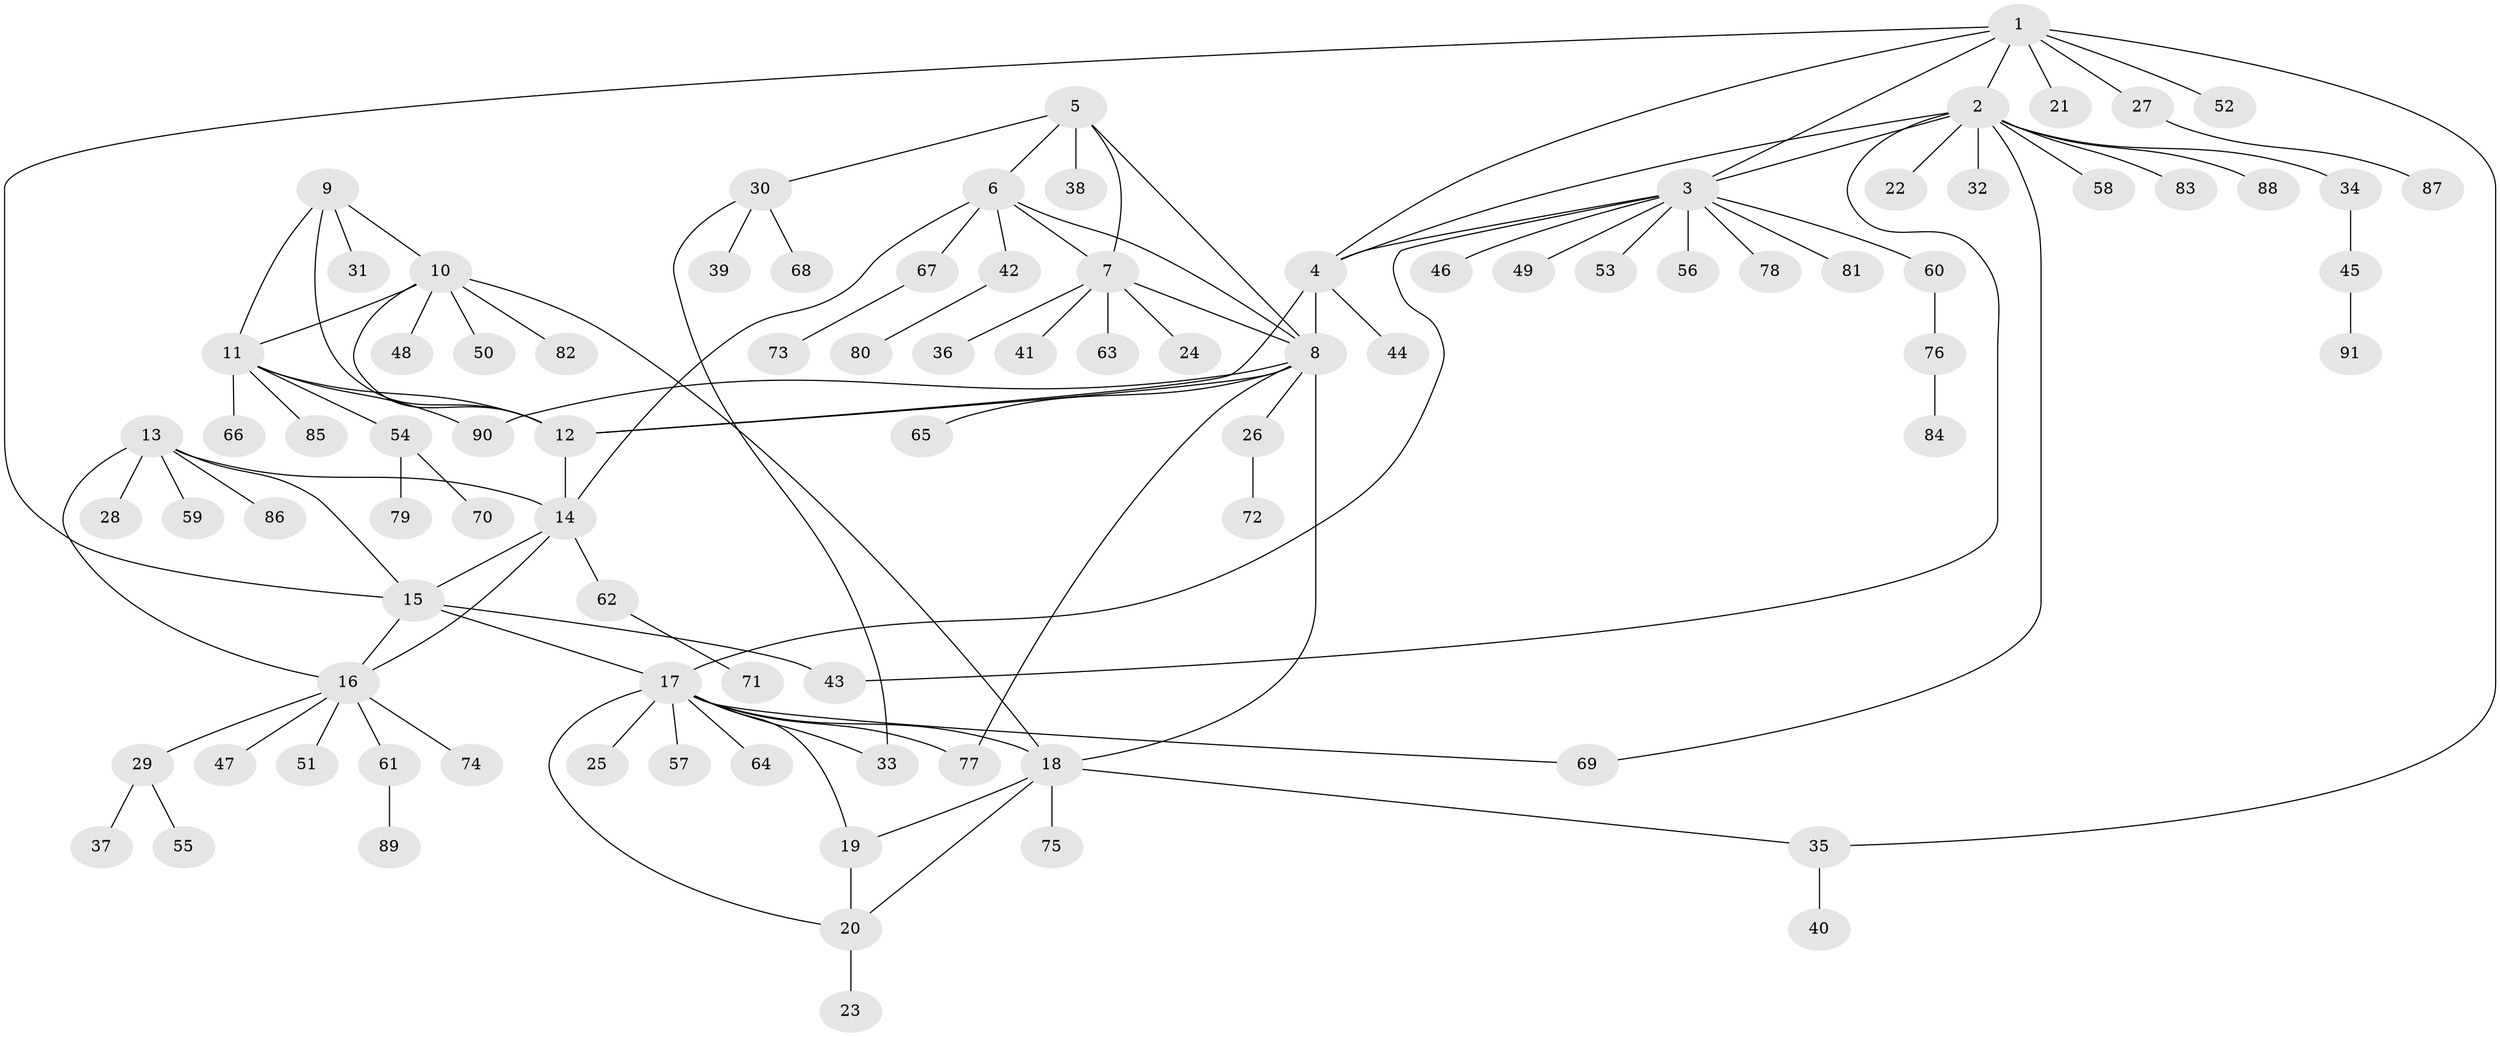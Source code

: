 // Generated by graph-tools (version 1.1) at 2025/26/03/09/25 03:26:39]
// undirected, 91 vertices, 117 edges
graph export_dot {
graph [start="1"]
  node [color=gray90,style=filled];
  1;
  2;
  3;
  4;
  5;
  6;
  7;
  8;
  9;
  10;
  11;
  12;
  13;
  14;
  15;
  16;
  17;
  18;
  19;
  20;
  21;
  22;
  23;
  24;
  25;
  26;
  27;
  28;
  29;
  30;
  31;
  32;
  33;
  34;
  35;
  36;
  37;
  38;
  39;
  40;
  41;
  42;
  43;
  44;
  45;
  46;
  47;
  48;
  49;
  50;
  51;
  52;
  53;
  54;
  55;
  56;
  57;
  58;
  59;
  60;
  61;
  62;
  63;
  64;
  65;
  66;
  67;
  68;
  69;
  70;
  71;
  72;
  73;
  74;
  75;
  76;
  77;
  78;
  79;
  80;
  81;
  82;
  83;
  84;
  85;
  86;
  87;
  88;
  89;
  90;
  91;
  1 -- 2;
  1 -- 3;
  1 -- 4;
  1 -- 15;
  1 -- 21;
  1 -- 27;
  1 -- 35;
  1 -- 52;
  2 -- 3;
  2 -- 4;
  2 -- 22;
  2 -- 32;
  2 -- 34;
  2 -- 43;
  2 -- 58;
  2 -- 69;
  2 -- 83;
  2 -- 88;
  3 -- 4;
  3 -- 17;
  3 -- 46;
  3 -- 49;
  3 -- 53;
  3 -- 56;
  3 -- 60;
  3 -- 78;
  3 -- 81;
  4 -- 8;
  4 -- 12;
  4 -- 44;
  5 -- 6;
  5 -- 7;
  5 -- 8;
  5 -- 30;
  5 -- 38;
  6 -- 7;
  6 -- 8;
  6 -- 14;
  6 -- 42;
  6 -- 67;
  7 -- 8;
  7 -- 24;
  7 -- 36;
  7 -- 41;
  7 -- 63;
  8 -- 12;
  8 -- 18;
  8 -- 26;
  8 -- 65;
  8 -- 77;
  8 -- 90;
  9 -- 10;
  9 -- 11;
  9 -- 12;
  9 -- 31;
  10 -- 11;
  10 -- 12;
  10 -- 18;
  10 -- 48;
  10 -- 50;
  10 -- 82;
  11 -- 12;
  11 -- 54;
  11 -- 66;
  11 -- 85;
  11 -- 90;
  12 -- 14;
  13 -- 14;
  13 -- 15;
  13 -- 16;
  13 -- 28;
  13 -- 59;
  13 -- 86;
  14 -- 15;
  14 -- 16;
  14 -- 62;
  15 -- 16;
  15 -- 17;
  15 -- 43;
  16 -- 29;
  16 -- 47;
  16 -- 51;
  16 -- 61;
  16 -- 74;
  17 -- 18;
  17 -- 19;
  17 -- 20;
  17 -- 25;
  17 -- 33;
  17 -- 57;
  17 -- 64;
  17 -- 69;
  17 -- 77;
  18 -- 19;
  18 -- 20;
  18 -- 35;
  18 -- 75;
  19 -- 20;
  20 -- 23;
  26 -- 72;
  27 -- 87;
  29 -- 37;
  29 -- 55;
  30 -- 33;
  30 -- 39;
  30 -- 68;
  34 -- 45;
  35 -- 40;
  42 -- 80;
  45 -- 91;
  54 -- 70;
  54 -- 79;
  60 -- 76;
  61 -- 89;
  62 -- 71;
  67 -- 73;
  76 -- 84;
}
